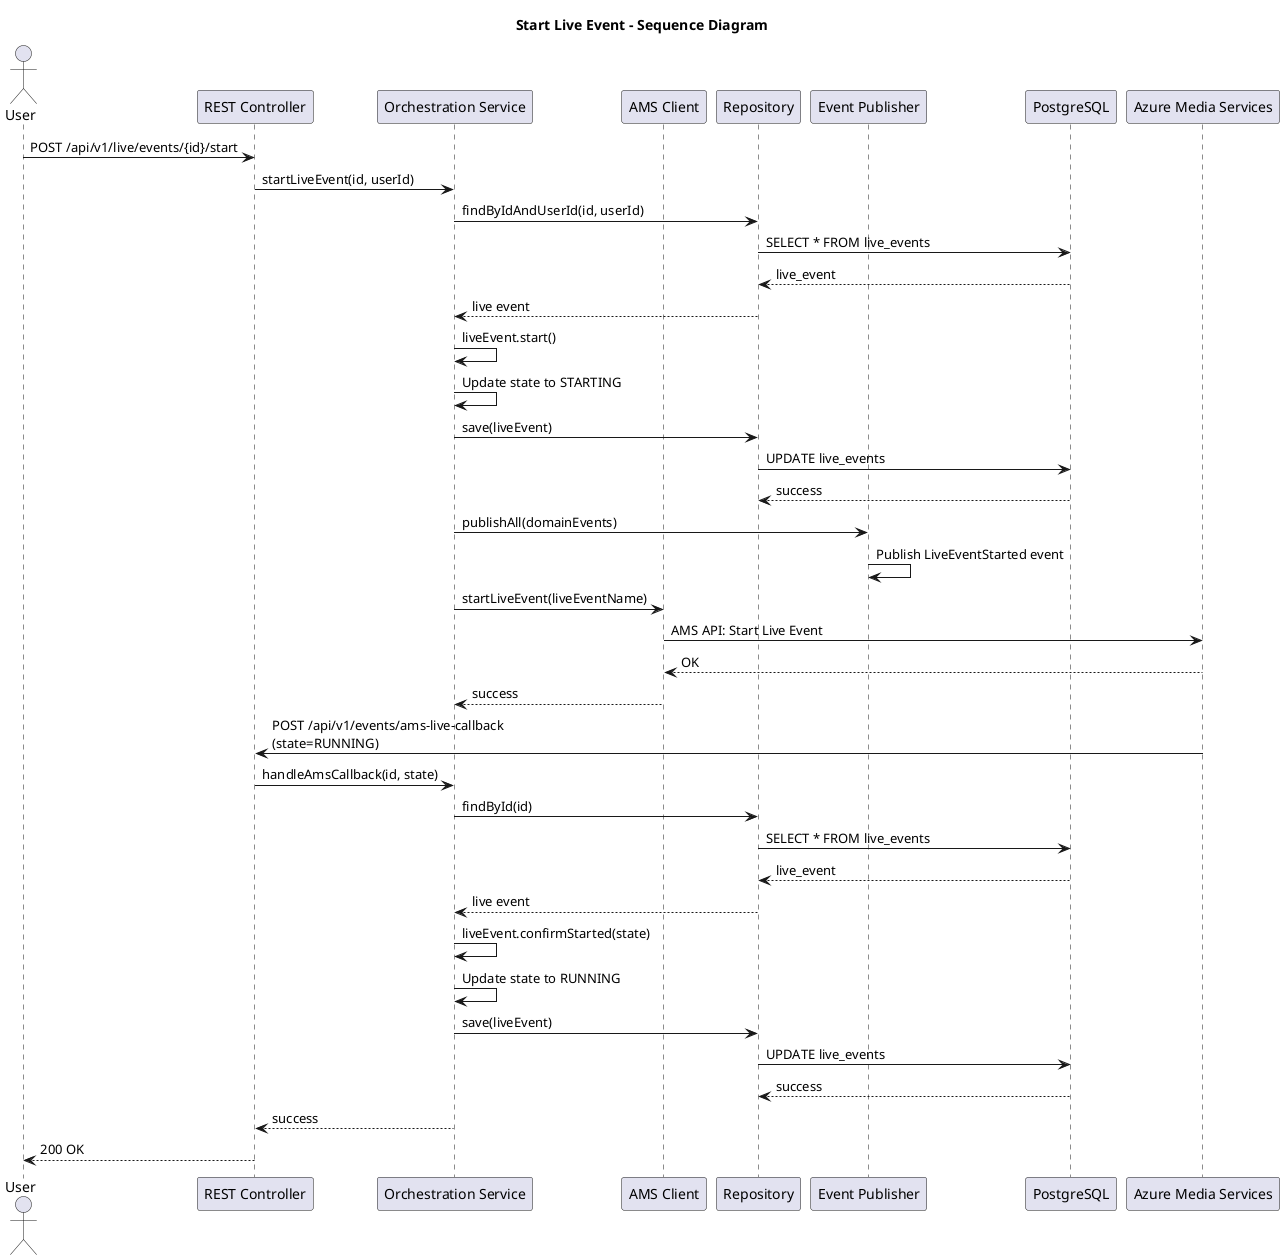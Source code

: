 @startuml Start Live Event Sequence
title Start Live Event - Sequence Diagram

actor User
participant "REST Controller" as Controller
participant "Orchestration Service" as Service
participant "AMS Client" as AMS
participant "Repository" as Repo
participant "Event Publisher" as Publisher
participant "PostgreSQL" as DB
participant "Azure Media Services" as AMS_Cloud

User -> Controller: POST /api/v1/live/events/{id}/start
Controller -> Service: startLiveEvent(id, userId)

Service -> Repo: findByIdAndUserId(id, userId)
Repo -> DB: SELECT * FROM live_events
DB --> Repo: live_event
Repo --> Service: live event

Service -> Service: liveEvent.start()
Service -> Service: Update state to STARTING
Service -> Repo: save(liveEvent)
Repo -> DB: UPDATE live_events
DB --> Repo: success

Service -> Publisher: publishAll(domainEvents)
Publisher -> Publisher: Publish LiveEventStarted event

Service -> AMS: startLiveEvent(liveEventName)
AMS -> AMS_Cloud: AMS API: Start Live Event
AMS_Cloud --> AMS: OK
AMS --> Service: success

AMS_Cloud -> Controller: POST /api/v1/events/ams-live-callback\n(state=RUNNING)
Controller -> Service: handleAmsCallback(id, state)
Service -> Repo: findById(id)
Repo -> DB: SELECT * FROM live_events
DB --> Repo: live_event
Repo --> Service: live event

Service -> Service: liveEvent.confirmStarted(state)
Service -> Service: Update state to RUNNING
Service -> Repo: save(liveEvent)
Repo -> DB: UPDATE live_events
DB --> Repo: success

Service --> Controller: success
Controller --> User: 200 OK

@enduml

